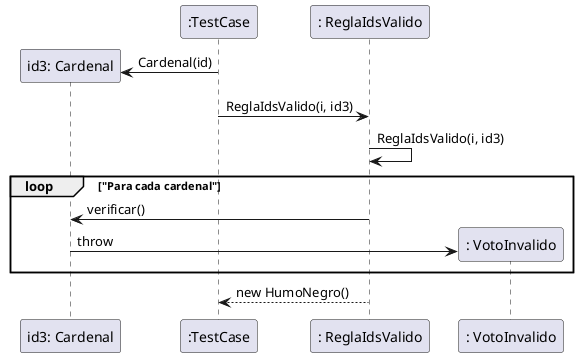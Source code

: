 @startuml

create "id3: Cardenal"
":TestCase" -> "id3: Cardenal": Cardenal(id)
":TestCase" -> ": ReglaIdsValido": ReglaIdsValido(i, id3)
": ReglaIdsValido" -> ": ReglaIdsValido": ReglaIdsValido(i, id3)
loop "Para cada cardenal"
    ": ReglaIdsValido" -> "id3: Cardenal": verificar()
    create ": VotoInvalido"
    "id3: Cardenal" -> ": VotoInvalido": throw
end loop

": ReglaIdsValido" --> ":TestCase": new HumoNegro()

@enduml
